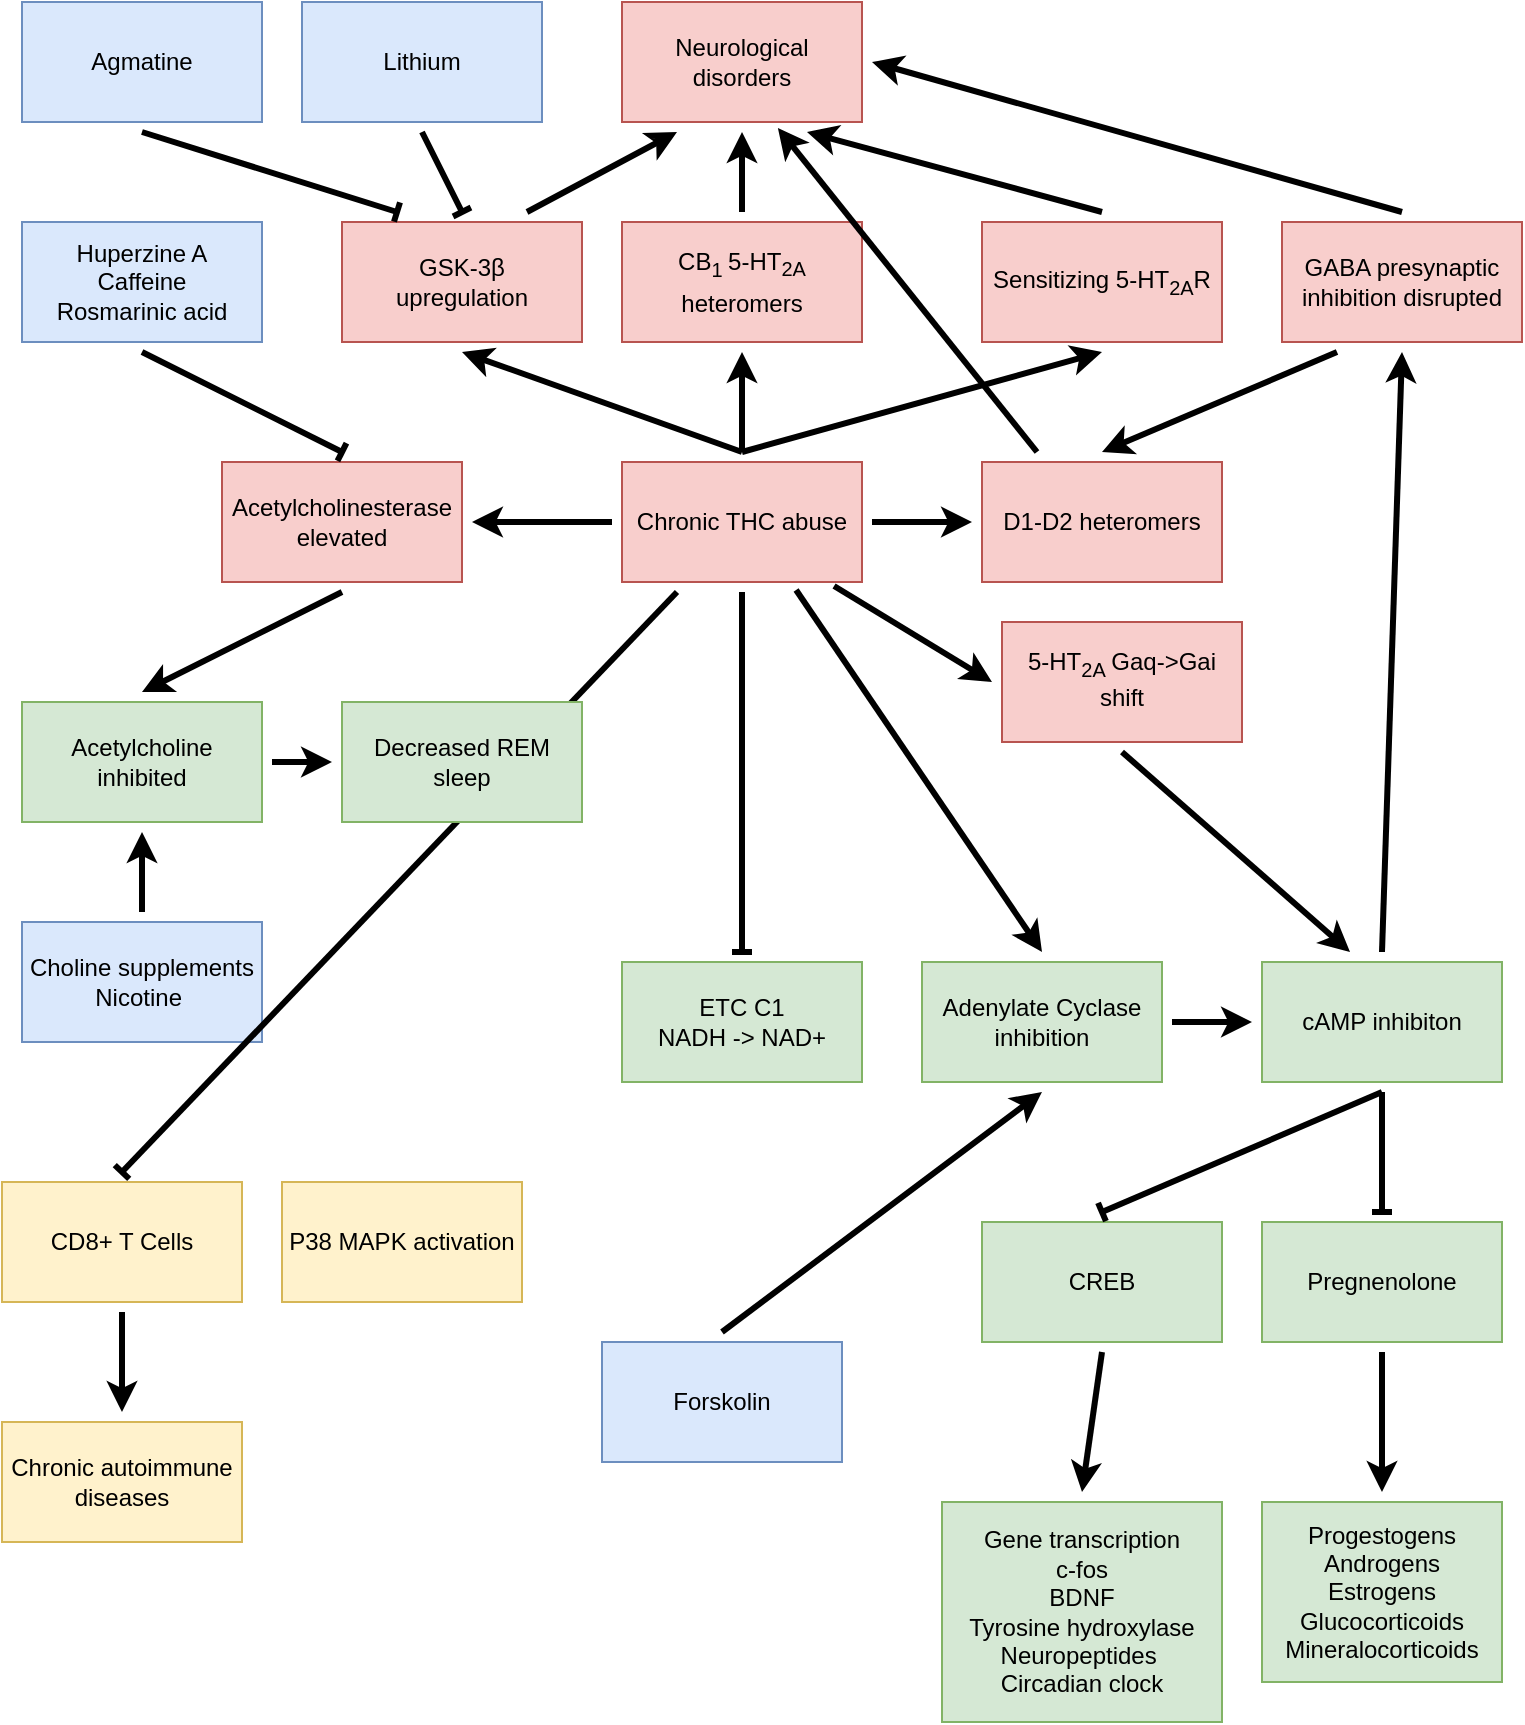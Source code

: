 <mxfile>
    <diagram id="1lnTQ9TRjqJxyJtddSUN" name="Page-1">
        <mxGraphModel dx="1022" dy="703" grid="1" gridSize="10" guides="1" tooltips="1" connect="1" arrows="1" fold="1" page="1" pageScale="1" pageWidth="850" pageHeight="1100" math="0" shadow="0">
            <root>
                <mxCell id="0"/>
                <mxCell id="1" parent="0"/>
                <mxCell id="BIeTZq3KbKyFNtU_o8Uz-2" value="" style="endArrow=baseDash;html=1;rounded=0;entryX=0.5;entryY=0;entryDx=0;entryDy=0;endFill=0;strokeWidth=3;strokeColor=#000000;exitX=0.5;exitY=1;exitDx=0;exitDy=0;" parent="1" source="BIeTZq3KbKyFNtU_o8Uz-20" target="BIeTZq3KbKyFNtU_o8Uz-19" edge="1">
                    <mxGeometry width="50" height="50" relative="1" as="geometry">
                        <mxPoint x="350" y="310" as="sourcePoint"/>
                        <mxPoint x="240" y="355" as="targetPoint"/>
                    </mxGeometry>
                </mxCell>
                <mxCell id="BIeTZq3KbKyFNtU_o8Uz-4" value="" style="endArrow=classic;html=1;rounded=0;strokeWidth=3;exitX=0.5;exitY=0;exitDx=0;exitDy=0;entryX=0.5;entryY=1;entryDx=0;entryDy=0;" parent="1" source="BIeTZq3KbKyFNtU_o8Uz-20" target="BIeTZq3KbKyFNtU_o8Uz-21" edge="1">
                    <mxGeometry width="50" height="50" relative="1" as="geometry">
                        <mxPoint x="540" y="180" as="sourcePoint"/>
                        <mxPoint x="580" y="190" as="targetPoint"/>
                    </mxGeometry>
                </mxCell>
                <mxCell id="BIeTZq3KbKyFNtU_o8Uz-8" value="" style="endArrow=baseDash;html=1;rounded=0;exitX=0.5;exitY=1;exitDx=0;exitDy=0;strokeWidth=3;entryX=0.5;entryY=0;entryDx=0;entryDy=0;endFill=0;" parent="1" source="BIeTZq3KbKyFNtU_o8Uz-22" target="BIeTZq3KbKyFNtU_o8Uz-24" edge="1">
                    <mxGeometry width="50" height="50" relative="1" as="geometry">
                        <mxPoint x="410" y="425" as="sourcePoint"/>
                        <mxPoint x="350" y="470" as="targetPoint"/>
                    </mxGeometry>
                </mxCell>
                <mxCell id="BIeTZq3KbKyFNtU_o8Uz-10" value="Progestogens&#10;Androgens&#10;Estrogens&#10;Glucocorticoids&#10;Mineralocorticoids" style="rounded=0;whiteSpace=wrap;html=1;perimeterSpacing=5;fillColor=#d5e8d4;strokeColor=#82b366;" parent="1" vertex="1">
                    <mxGeometry x="670" y="810" width="120" height="90" as="geometry"/>
                </mxCell>
                <mxCell id="BIeTZq3KbKyFNtU_o8Uz-12" value="" style="endArrow=classic;html=1;rounded=0;entryX=0.5;entryY=0;entryDx=0;entryDy=0;strokeWidth=3;exitX=0.5;exitY=1;exitDx=0;exitDy=0;" parent="1" source="BIeTZq3KbKyFNtU_o8Uz-24" target="BIeTZq3KbKyFNtU_o8Uz-10" edge="1">
                    <mxGeometry width="50" height="50" relative="1" as="geometry">
                        <mxPoint x="430" y="570" as="sourcePoint"/>
                        <mxPoint x="460" y="700" as="targetPoint"/>
                    </mxGeometry>
                </mxCell>
                <mxCell id="BIeTZq3KbKyFNtU_o8Uz-13" value="Adenylate Cyclase&lt;br&gt;inhibition" style="rounded=0;whiteSpace=wrap;html=1;perimeterSpacing=5;fillColor=#d5e8d4;strokeColor=#82b366;" parent="1" vertex="1">
                    <mxGeometry x="500" y="540" width="120" height="60" as="geometry"/>
                </mxCell>
                <mxCell id="BIeTZq3KbKyFNtU_o8Uz-15" value="" style="endArrow=classic;html=1;rounded=0;entryX=0.5;entryY=1;entryDx=0;entryDy=0;strokeWidth=3;exitX=0.5;exitY=0;exitDx=0;exitDy=0;" parent="1" source="BIeTZq3KbKyFNtU_o8Uz-23" target="BIeTZq3KbKyFNtU_o8Uz-13" edge="1">
                    <mxGeometry width="50" height="50" relative="1" as="geometry">
                        <mxPoint x="500" y="470" as="sourcePoint"/>
                        <mxPoint x="450" y="500" as="targetPoint"/>
                    </mxGeometry>
                </mxCell>
                <mxCell id="BIeTZq3KbKyFNtU_o8Uz-17" value="" style="endArrow=classic;html=1;rounded=0;strokeColor=#000000;strokeWidth=3;endFill=1;exitX=0.708;exitY=0.986;exitDx=0;exitDy=0;exitPerimeter=0;entryX=0.5;entryY=0;entryDx=0;entryDy=0;" parent="1" source="BIeTZq3KbKyFNtU_o8Uz-20" target="BIeTZq3KbKyFNtU_o8Uz-13" edge="1">
                    <mxGeometry width="50" height="50" relative="1" as="geometry">
                        <mxPoint x="420" y="330" as="sourcePoint"/>
                        <mxPoint x="540" y="390" as="targetPoint"/>
                    </mxGeometry>
                </mxCell>
                <mxCell id="BIeTZq3KbKyFNtU_o8Uz-19" value="ETC C1&lt;br&gt;NADH -&amp;gt; NAD+" style="rounded=0;whiteSpace=wrap;html=1;perimeterSpacing=5;fillColor=#d5e8d4;strokeColor=#82b366;" parent="1" vertex="1">
                    <mxGeometry x="350" y="540" width="120" height="60" as="geometry"/>
                </mxCell>
                <mxCell id="BIeTZq3KbKyFNtU_o8Uz-20" value="Chronic THC abuse" style="rounded=0;whiteSpace=wrap;html=1;perimeterSpacing=5;fillColor=#f8cecc;strokeColor=#b85450;" parent="1" vertex="1">
                    <mxGeometry x="350" y="290" width="120" height="60" as="geometry"/>
                </mxCell>
                <mxCell id="BIeTZq3KbKyFNtU_o8Uz-21" value="Sensitizing 5-HT&lt;sub&gt;2A&lt;/sub&gt;R" style="rounded=0;whiteSpace=wrap;html=1;perimeterSpacing=5;fillColor=#f8cecc;strokeColor=#b85450;" parent="1" vertex="1">
                    <mxGeometry x="530" y="170" width="120" height="60" as="geometry"/>
                </mxCell>
                <mxCell id="BIeTZq3KbKyFNtU_o8Uz-22" value="cAMP inhibiton" style="rounded=0;whiteSpace=wrap;html=1;perimeterSpacing=5;fillColor=#d5e8d4;strokeColor=#82b366;" parent="1" vertex="1">
                    <mxGeometry x="670" y="540" width="120" height="60" as="geometry"/>
                </mxCell>
                <mxCell id="BIeTZq3KbKyFNtU_o8Uz-23" value="Forskolin" style="rounded=0;whiteSpace=wrap;html=1;perimeterSpacing=5;fillColor=#dae8fc;strokeColor=#6c8ebf;" parent="1" vertex="1">
                    <mxGeometry x="340" y="730" width="120" height="60" as="geometry"/>
                </mxCell>
                <mxCell id="BIeTZq3KbKyFNtU_o8Uz-24" value="Pregnenolone" style="rounded=0;whiteSpace=wrap;html=1;perimeterSpacing=5;fillColor=#d5e8d4;strokeColor=#82b366;" parent="1" vertex="1">
                    <mxGeometry x="670" y="670" width="120" height="60" as="geometry"/>
                </mxCell>
                <mxCell id="BIeTZq3KbKyFNtU_o8Uz-25" value="CB&lt;sub&gt;1&amp;nbsp;&lt;/sub&gt;5-HT&lt;sub&gt;2A&lt;br&gt;&lt;font style=&quot;font-size: 12px;&quot;&gt;heteromers&lt;/font&gt;&lt;br&gt;&lt;/sub&gt;" style="rounded=0;whiteSpace=wrap;html=1;perimeterSpacing=5;fillColor=#f8cecc;strokeColor=#b85450;" parent="1" vertex="1">
                    <mxGeometry x="350" y="170" width="120" height="60" as="geometry"/>
                </mxCell>
                <mxCell id="BIeTZq3KbKyFNtU_o8Uz-26" value="" style="endArrow=classic;html=1;rounded=0;strokeWidth=3;exitX=0.5;exitY=0;exitDx=0;exitDy=0;entryX=0.5;entryY=1;entryDx=0;entryDy=0;" parent="1" source="BIeTZq3KbKyFNtU_o8Uz-20" target="BIeTZq3KbKyFNtU_o8Uz-25" edge="1">
                    <mxGeometry width="50" height="50" relative="1" as="geometry">
                        <mxPoint x="485" y="280" as="sourcePoint"/>
                        <mxPoint x="535" y="280" as="targetPoint"/>
                    </mxGeometry>
                </mxCell>
                <mxCell id="BIeTZq3KbKyFNtU_o8Uz-27" value="" style="endArrow=classic;html=1;rounded=0;entryX=0;entryY=0.5;entryDx=0;entryDy=0;strokeWidth=3;exitX=1;exitY=0.5;exitDx=0;exitDy=0;" parent="1" source="BIeTZq3KbKyFNtU_o8Uz-13" target="BIeTZq3KbKyFNtU_o8Uz-22" edge="1">
                    <mxGeometry width="50" height="50" relative="1" as="geometry">
                        <mxPoint x="620" y="430" as="sourcePoint"/>
                        <mxPoint x="600" y="435" as="targetPoint"/>
                    </mxGeometry>
                </mxCell>
                <mxCell id="BIeTZq3KbKyFNtU_o8Uz-28" value="GSK-3β &lt;br&gt;upregulation" style="rounded=0;whiteSpace=wrap;html=1;perimeterSpacing=5;fillColor=#f8cecc;strokeColor=#b85450;" parent="1" vertex="1">
                    <mxGeometry x="210" y="170" width="120" height="60" as="geometry"/>
                </mxCell>
                <mxCell id="BIeTZq3KbKyFNtU_o8Uz-29" value="" style="endArrow=classic;html=1;rounded=0;strokeWidth=3;exitX=0.5;exitY=0;exitDx=0;exitDy=0;entryX=0.5;entryY=1;entryDx=0;entryDy=0;" parent="1" source="BIeTZq3KbKyFNtU_o8Uz-20" target="BIeTZq3KbKyFNtU_o8Uz-28" edge="1">
                    <mxGeometry width="50" height="50" relative="1" as="geometry">
                        <mxPoint x="110" y="275" as="sourcePoint"/>
                        <mxPoint x="225" y="190" as="targetPoint"/>
                    </mxGeometry>
                </mxCell>
                <object label="Agmatine" hedietLinkedDataV1_path="" id="BIeTZq3KbKyFNtU_o8Uz-30">
                    <mxCell style="rounded=0;whiteSpace=wrap;html=1;perimeterSpacing=5;fillColor=#dae8fc;strokeColor=#6c8ebf;" parent="1" vertex="1">
                        <mxGeometry x="50" y="60" width="120" height="60" as="geometry"/>
                    </mxCell>
                </object>
                <mxCell id="BIeTZq3KbKyFNtU_o8Uz-31" value="" style="endArrow=baseDash;html=1;rounded=0;endFill=0;strokeWidth=3;strokeColor=#000000;exitX=0.5;exitY=1;exitDx=0;exitDy=0;entryX=0.25;entryY=0;entryDx=0;entryDy=0;" parent="1" source="BIeTZq3KbKyFNtU_o8Uz-30" target="BIeTZq3KbKyFNtU_o8Uz-28" edge="1">
                    <mxGeometry width="50" height="50" relative="1" as="geometry">
                        <mxPoint x="379.96" y="311.99" as="sourcePoint"/>
                        <mxPoint x="240" y="200" as="targetPoint"/>
                    </mxGeometry>
                </mxCell>
                <mxCell id="BIeTZq3KbKyFNtU_o8Uz-32" value="Lithium" style="rounded=0;whiteSpace=wrap;html=1;perimeterSpacing=5;fillColor=#dae8fc;strokeColor=#6c8ebf;" parent="1" vertex="1">
                    <mxGeometry x="190" y="60" width="120" height="60" as="geometry"/>
                </mxCell>
                <mxCell id="BIeTZq3KbKyFNtU_o8Uz-33" value="" style="endArrow=baseDash;html=1;rounded=0;endFill=0;strokeWidth=3;strokeColor=#000000;exitX=0.5;exitY=1;exitDx=0;exitDy=0;entryX=0.5;entryY=0;entryDx=0;entryDy=0;" parent="1" source="BIeTZq3KbKyFNtU_o8Uz-32" target="BIeTZq3KbKyFNtU_o8Uz-28" edge="1">
                    <mxGeometry width="50" height="50" relative="1" as="geometry">
                        <mxPoint x="270" y="125" as="sourcePoint"/>
                        <mxPoint x="270" y="165" as="targetPoint"/>
                    </mxGeometry>
                </mxCell>
                <mxCell id="BIeTZq3KbKyFNtU_o8Uz-36" value="Neurological disorders" style="rounded=0;whiteSpace=wrap;html=1;perimeterSpacing=5;fillColor=#f8cecc;strokeColor=#b85450;" parent="1" vertex="1">
                    <mxGeometry x="350" y="60" width="120" height="60" as="geometry"/>
                </mxCell>
                <mxCell id="BIeTZq3KbKyFNtU_o8Uz-37" value="" style="endArrow=classic;html=1;rounded=0;strokeWidth=3;exitX=0.5;exitY=0;exitDx=0;exitDy=0;entryX=0.75;entryY=1;entryDx=0;entryDy=0;" parent="1" source="BIeTZq3KbKyFNtU_o8Uz-21" target="BIeTZq3KbKyFNtU_o8Uz-36" edge="1">
                    <mxGeometry width="50" height="50" relative="1" as="geometry">
                        <mxPoint x="440" y="285" as="sourcePoint"/>
                        <mxPoint x="575" y="260" as="targetPoint"/>
                    </mxGeometry>
                </mxCell>
                <mxCell id="BIeTZq3KbKyFNtU_o8Uz-38" value="Acetylcholinesterase elevated" style="rounded=0;whiteSpace=wrap;html=1;perimeterSpacing=5;fillColor=#f8cecc;strokeColor=#b85450;" parent="1" vertex="1">
                    <mxGeometry x="150" y="290" width="120" height="60" as="geometry"/>
                </mxCell>
                <mxCell id="BIeTZq3KbKyFNtU_o8Uz-39" value="" style="endArrow=classic;html=1;rounded=0;entryX=1;entryY=0.5;entryDx=0;entryDy=0;strokeWidth=3;exitX=0;exitY=0.5;exitDx=0;exitDy=0;" parent="1" source="BIeTZq3KbKyFNtU_o8Uz-20" target="BIeTZq3KbKyFNtU_o8Uz-38" edge="1">
                    <mxGeometry width="50" height="50" relative="1" as="geometry">
                        <mxPoint x="565" y="430" as="sourcePoint"/>
                        <mxPoint x="505" y="430" as="targetPoint"/>
                    </mxGeometry>
                </mxCell>
                <mxCell id="BIeTZq3KbKyFNtU_o8Uz-40" value="Acetylcholine inhibited" style="rounded=0;whiteSpace=wrap;html=1;perimeterSpacing=5;fillColor=#d5e8d4;strokeColor=#82b366;" parent="1" vertex="1">
                    <mxGeometry x="50" y="410" width="120" height="60" as="geometry"/>
                </mxCell>
                <mxCell id="BIeTZq3KbKyFNtU_o8Uz-41" value="" style="endArrow=classic;html=1;rounded=0;entryX=0.5;entryY=0;entryDx=0;entryDy=0;endFill=1;strokeWidth=3;strokeColor=#000000;exitX=0.5;exitY=1;exitDx=0;exitDy=0;" parent="1" source="BIeTZq3KbKyFNtU_o8Uz-38" target="BIeTZq3KbKyFNtU_o8Uz-40" edge="1">
                    <mxGeometry width="50" height="50" relative="1" as="geometry">
                        <mxPoint x="170" y="350" as="sourcePoint"/>
                        <mxPoint x="300" y="395" as="targetPoint"/>
                    </mxGeometry>
                </mxCell>
                <mxCell id="BIeTZq3KbKyFNtU_o8Uz-42" value="Huperzine A&lt;br&gt;Caffeine &lt;br&gt;Rosmarinic acid" style="rounded=0;whiteSpace=wrap;html=1;perimeterSpacing=5;fillColor=#dae8fc;strokeColor=#6c8ebf;" parent="1" vertex="1">
                    <mxGeometry x="50" y="170" width="120" height="60" as="geometry"/>
                </mxCell>
                <mxCell id="BIeTZq3KbKyFNtU_o8Uz-43" value="" style="endArrow=baseDash;html=1;rounded=0;entryX=0.5;entryY=0;entryDx=0;entryDy=0;endFill=0;strokeWidth=3;strokeColor=#000000;exitX=0.5;exitY=1;exitDx=0;exitDy=0;" parent="1" source="BIeTZq3KbKyFNtU_o8Uz-42" target="BIeTZq3KbKyFNtU_o8Uz-38" edge="1">
                    <mxGeometry width="50" height="50" relative="1" as="geometry">
                        <mxPoint x="80" y="540" as="sourcePoint"/>
                        <mxPoint x="-60" y="580" as="targetPoint"/>
                    </mxGeometry>
                </mxCell>
                <mxCell id="BIeTZq3KbKyFNtU_o8Uz-44" value="Choline supplements&lt;br&gt;Nicotine&amp;nbsp;" style="rounded=0;whiteSpace=wrap;html=1;perimeterSpacing=5;fillColor=#dae8fc;strokeColor=#6c8ebf;" parent="1" vertex="1">
                    <mxGeometry x="50" y="520" width="120" height="60" as="geometry"/>
                </mxCell>
                <mxCell id="BIeTZq3KbKyFNtU_o8Uz-45" value="" style="endArrow=classic;html=1;rounded=0;strokeWidth=3;exitX=0.5;exitY=0;exitDx=0;exitDy=0;entryX=0.5;entryY=1;entryDx=0;entryDy=0;" parent="1" source="BIeTZq3KbKyFNtU_o8Uz-44" target="BIeTZq3KbKyFNtU_o8Uz-40" edge="1">
                    <mxGeometry width="50" height="50" relative="1" as="geometry">
                        <mxPoint x="375" y="320" as="sourcePoint"/>
                        <mxPoint x="150" y="460" as="targetPoint"/>
                    </mxGeometry>
                </mxCell>
                <mxCell id="BIeTZq3KbKyFNtU_o8Uz-46" value="CREB" style="rounded=0;whiteSpace=wrap;html=1;perimeterSpacing=5;fillColor=#d5e8d4;strokeColor=#82b366;" parent="1" vertex="1">
                    <mxGeometry x="530" y="670" width="120" height="60" as="geometry"/>
                </mxCell>
                <mxCell id="BIeTZq3KbKyFNtU_o8Uz-47" value="" style="endArrow=baseDash;html=1;rounded=0;strokeWidth=3;entryX=0.5;entryY=0;entryDx=0;entryDy=0;exitX=0.5;exitY=1;exitDx=0;exitDy=0;endFill=0;" parent="1" source="BIeTZq3KbKyFNtU_o8Uz-22" target="BIeTZq3KbKyFNtU_o8Uz-46" edge="1">
                    <mxGeometry width="50" height="50" relative="1" as="geometry">
                        <mxPoint x="420" y="465" as="sourcePoint"/>
                        <mxPoint x="440" y="515" as="targetPoint"/>
                    </mxGeometry>
                </mxCell>
                <mxCell id="BIeTZq3KbKyFNtU_o8Uz-48" value="&lt;div&gt;Gene transcription&lt;/div&gt;&lt;div&gt;c-fos&lt;/div&gt;&lt;div&gt;BDNF&lt;/div&gt;&lt;div&gt;Tyrosine hydroxylase&lt;/div&gt;&lt;div&gt;Neuropeptides&amp;nbsp;&lt;/div&gt;&lt;div&gt;Circadian clock&lt;/div&gt;" style="rounded=0;whiteSpace=wrap;html=1;perimeterSpacing=5;fillColor=#d5e8d4;strokeColor=#82b366;" parent="1" vertex="1">
                    <mxGeometry x="510" y="810" width="140" height="110" as="geometry"/>
                </mxCell>
                <mxCell id="BIeTZq3KbKyFNtU_o8Uz-49" value="" style="endArrow=classic;html=1;rounded=0;strokeWidth=3;entryX=0.5;entryY=0;entryDx=0;entryDy=0;exitX=0.5;exitY=1;exitDx=0;exitDy=0;" parent="1" source="BIeTZq3KbKyFNtU_o8Uz-46" target="BIeTZq3KbKyFNtU_o8Uz-48" edge="1">
                    <mxGeometry width="50" height="50" relative="1" as="geometry">
                        <mxPoint x="440" y="465" as="sourcePoint"/>
                        <mxPoint x="300" y="515" as="targetPoint"/>
                    </mxGeometry>
                </mxCell>
                <mxCell id="5d4mI5U7dbeJXn7qg3-P-1" value="GABA presynaptic inhibition disrupted" style="rounded=0;whiteSpace=wrap;html=1;perimeterSpacing=5;fillColor=#f8cecc;strokeColor=#b85450;" parent="1" vertex="1">
                    <mxGeometry x="680" y="170" width="120" height="60" as="geometry"/>
                </mxCell>
                <mxCell id="5d4mI5U7dbeJXn7qg3-P-2" value="" style="endArrow=classic;html=1;rounded=0;strokeWidth=3;entryX=0.5;entryY=1;entryDx=0;entryDy=0;exitX=0.5;exitY=0;exitDx=0;exitDy=0;" parent="1" source="BIeTZq3KbKyFNtU_o8Uz-22" target="5d4mI5U7dbeJXn7qg3-P-1" edge="1">
                    <mxGeometry width="50" height="50" relative="1" as="geometry">
                        <mxPoint x="500" y="410" as="sourcePoint"/>
                        <mxPoint x="690" y="185" as="targetPoint"/>
                    </mxGeometry>
                </mxCell>
                <mxCell id="5d4mI5U7dbeJXn7qg3-P-3" value="" style="endArrow=classic;html=1;rounded=0;strokeWidth=3;exitX=0.5;exitY=0;exitDx=0;exitDy=0;entryX=1;entryY=0.5;entryDx=0;entryDy=0;endFill=1;" parent="1" source="5d4mI5U7dbeJXn7qg3-P-1" target="BIeTZq3KbKyFNtU_o8Uz-36" edge="1">
                    <mxGeometry width="50" height="50" relative="1" as="geometry">
                        <mxPoint x="690" y="270" as="sourcePoint"/>
                        <mxPoint x="770" y="240" as="targetPoint"/>
                    </mxGeometry>
                </mxCell>
                <mxCell id="5d4mI5U7dbeJXn7qg3-P-4" value="" style="endArrow=classic;html=1;rounded=0;strokeWidth=3;exitX=0.5;exitY=0;exitDx=0;exitDy=0;entryX=0.5;entryY=1;entryDx=0;entryDy=0;" parent="1" source="BIeTZq3KbKyFNtU_o8Uz-25" target="BIeTZq3KbKyFNtU_o8Uz-36" edge="1">
                    <mxGeometry width="50" height="50" relative="1" as="geometry">
                        <mxPoint x="420" y="275" as="sourcePoint"/>
                        <mxPoint x="530" y="165" as="targetPoint"/>
                    </mxGeometry>
                </mxCell>
                <mxCell id="5d4mI5U7dbeJXn7qg3-P-5" value="" style="endArrow=classic;html=1;rounded=0;strokeWidth=3;exitX=0.75;exitY=0;exitDx=0;exitDy=0;entryX=0.25;entryY=1;entryDx=0;entryDy=0;" parent="1" source="BIeTZq3KbKyFNtU_o8Uz-28" target="BIeTZq3KbKyFNtU_o8Uz-36" edge="1">
                    <mxGeometry width="50" height="50" relative="1" as="geometry">
                        <mxPoint x="460" y="175" as="sourcePoint"/>
                        <mxPoint x="435" y="115" as="targetPoint"/>
                    </mxGeometry>
                </mxCell>
                <mxCell id="5d4mI5U7dbeJXn7qg3-P-6" value="CD8+ T Cells" style="rounded=0;whiteSpace=wrap;html=1;perimeterSpacing=5;fillColor=#fff2cc;strokeColor=#d6b656;" parent="1" vertex="1">
                    <mxGeometry x="40" y="650" width="120" height="60" as="geometry"/>
                </mxCell>
                <mxCell id="5d4mI5U7dbeJXn7qg3-P-7" value="" style="endArrow=baseDash;html=1;rounded=0;endFill=0;strokeWidth=3;strokeColor=#000000;exitX=0.25;exitY=1;exitDx=0;exitDy=0;entryX=0.5;entryY=0;entryDx=0;entryDy=0;" parent="1" source="BIeTZq3KbKyFNtU_o8Uz-20" target="5d4mI5U7dbeJXn7qg3-P-6" edge="1">
                    <mxGeometry width="50" height="50" relative="1" as="geometry">
                        <mxPoint x="420" y="365" as="sourcePoint"/>
                        <mxPoint x="270" y="390" as="targetPoint"/>
                    </mxGeometry>
                </mxCell>
                <mxCell id="pECHmDa6fuD7gWAMCEnr-1" value="Chronic autoimmune diseases" style="rounded=0;whiteSpace=wrap;html=1;perimeterSpacing=5;fillColor=#fff2cc;strokeColor=#d6b656;" parent="1" vertex="1">
                    <mxGeometry x="40" y="770" width="120" height="60" as="geometry"/>
                </mxCell>
                <mxCell id="pECHmDa6fuD7gWAMCEnr-2" value="" style="endArrow=classic;html=1;rounded=0;strokeWidth=3;exitX=0.5;exitY=1;exitDx=0;exitDy=0;entryX=0.5;entryY=0;entryDx=0;entryDy=0;" parent="1" source="5d4mI5U7dbeJXn7qg3-P-6" target="pECHmDa6fuD7gWAMCEnr-1" edge="1">
                    <mxGeometry width="50" height="50" relative="1" as="geometry">
                        <mxPoint x="110" y="525" as="sourcePoint"/>
                        <mxPoint x="120" y="475" as="targetPoint"/>
                    </mxGeometry>
                </mxCell>
                <mxCell id="pECHmDa6fuD7gWAMCEnr-3" value="D1-D2 heteromers" style="rounded=0;whiteSpace=wrap;html=1;perimeterSpacing=5;fillColor=#f8cecc;strokeColor=#b85450;" parent="1" vertex="1">
                    <mxGeometry x="530" y="290" width="120" height="60" as="geometry"/>
                </mxCell>
                <mxCell id="pECHmDa6fuD7gWAMCEnr-4" value="" style="endArrow=classic;html=1;rounded=0;entryX=0;entryY=0.5;entryDx=0;entryDy=0;strokeWidth=3;exitX=1;exitY=0.5;exitDx=0;exitDy=0;" parent="1" source="BIeTZq3KbKyFNtU_o8Uz-20" target="pECHmDa6fuD7gWAMCEnr-3" edge="1">
                    <mxGeometry width="50" height="50" relative="1" as="geometry">
                        <mxPoint x="480" y="320" as="sourcePoint"/>
                        <mxPoint x="285" y="330" as="targetPoint"/>
                    </mxGeometry>
                </mxCell>
                <mxCell id="pECHmDa6fuD7gWAMCEnr-5" value="" style="endArrow=classic;html=1;rounded=0;strokeWidth=3;entryX=0.5;entryY=0;entryDx=0;entryDy=0;exitX=0.25;exitY=1;exitDx=0;exitDy=0;" parent="1" source="5d4mI5U7dbeJXn7qg3-P-1" target="pECHmDa6fuD7gWAMCEnr-3" edge="1">
                    <mxGeometry width="50" height="50" relative="1" as="geometry">
                        <mxPoint x="750" y="405" as="sourcePoint"/>
                        <mxPoint x="700" y="245" as="targetPoint"/>
                    </mxGeometry>
                </mxCell>
                <mxCell id="pECHmDa6fuD7gWAMCEnr-6" value="5-HT&lt;sub&gt;2A&amp;nbsp;&lt;/sub&gt;Gaq-&amp;gt;Gai shift&lt;sub&gt;&lt;br&gt;&lt;/sub&gt;" style="rounded=0;whiteSpace=wrap;html=1;perimeterSpacing=5;fillColor=#f8cecc;strokeColor=#b85450;" parent="1" vertex="1">
                    <mxGeometry x="540" y="370" width="120" height="60" as="geometry"/>
                </mxCell>
                <mxCell id="pECHmDa6fuD7gWAMCEnr-7" value="" style="endArrow=classic;html=1;rounded=0;strokeColor=#000000;strokeWidth=3;endFill=1;exitX=0.854;exitY=0.957;exitDx=0;exitDy=0;exitPerimeter=0;entryX=0;entryY=0.5;entryDx=0;entryDy=0;" parent="1" source="BIeTZq3KbKyFNtU_o8Uz-20" target="pECHmDa6fuD7gWAMCEnr-6" edge="1">
                    <mxGeometry width="50" height="50" relative="1" as="geometry">
                        <mxPoint x="447.04" y="364.02" as="sourcePoint"/>
                        <mxPoint x="410" y="575" as="targetPoint"/>
                    </mxGeometry>
                </mxCell>
                <mxCell id="pECHmDa6fuD7gWAMCEnr-8" value="" style="endArrow=classic;html=1;rounded=0;strokeColor=#000000;strokeWidth=3;endFill=1;exitX=0.5;exitY=1;exitDx=0;exitDy=0;entryX=0.377;entryY=0;entryDx=0;entryDy=0;entryPerimeter=0;" parent="1" source="pECHmDa6fuD7gWAMCEnr-6" target="BIeTZq3KbKyFNtU_o8Uz-22" edge="1">
                    <mxGeometry width="50" height="50" relative="1" as="geometry">
                        <mxPoint x="466.02" y="361.99" as="sourcePoint"/>
                        <mxPoint x="545" y="410" as="targetPoint"/>
                    </mxGeometry>
                </mxCell>
                <mxCell id="pECHmDa6fuD7gWAMCEnr-9" value="" style="endArrow=classic;html=1;rounded=0;strokeWidth=3;entryX=0.638;entryY=0.971;entryDx=0;entryDy=0;exitX=0.25;exitY=0;exitDx=0;exitDy=0;entryPerimeter=0;" parent="1" source="pECHmDa6fuD7gWAMCEnr-3" target="BIeTZq3KbKyFNtU_o8Uz-36" edge="1">
                    <mxGeometry width="50" height="50" relative="1" as="geometry">
                        <mxPoint x="667.5" y="245" as="sourcePoint"/>
                        <mxPoint x="600" y="295" as="targetPoint"/>
                    </mxGeometry>
                </mxCell>
                <mxCell id="pECHmDa6fuD7gWAMCEnr-10" value="Decreased REM sleep" style="rounded=0;whiteSpace=wrap;html=1;perimeterSpacing=5;fillColor=#d5e8d4;strokeColor=#82b366;" parent="1" vertex="1">
                    <mxGeometry x="210" y="410" width="120" height="60" as="geometry"/>
                </mxCell>
                <mxCell id="pECHmDa6fuD7gWAMCEnr-11" value="" style="endArrow=classic;html=1;rounded=0;strokeWidth=3;exitX=1;exitY=0.5;exitDx=0;exitDy=0;entryX=0;entryY=0.5;entryDx=0;entryDy=0;" parent="1" source="BIeTZq3KbKyFNtU_o8Uz-40" target="pECHmDa6fuD7gWAMCEnr-10" edge="1">
                    <mxGeometry width="50" height="50" relative="1" as="geometry">
                        <mxPoint x="110" y="525" as="sourcePoint"/>
                        <mxPoint x="120" y="475" as="targetPoint"/>
                    </mxGeometry>
                </mxCell>
                <mxCell id="pECHmDa6fuD7gWAMCEnr-14" value="P38 MAPK activation" style="rounded=0;whiteSpace=wrap;html=1;perimeterSpacing=5;fillColor=#fff2cc;strokeColor=#d6b656;" parent="1" vertex="1">
                    <mxGeometry x="180" y="650" width="120" height="60" as="geometry"/>
                </mxCell>
            </root>
        </mxGraphModel>
    </diagram>
</mxfile>